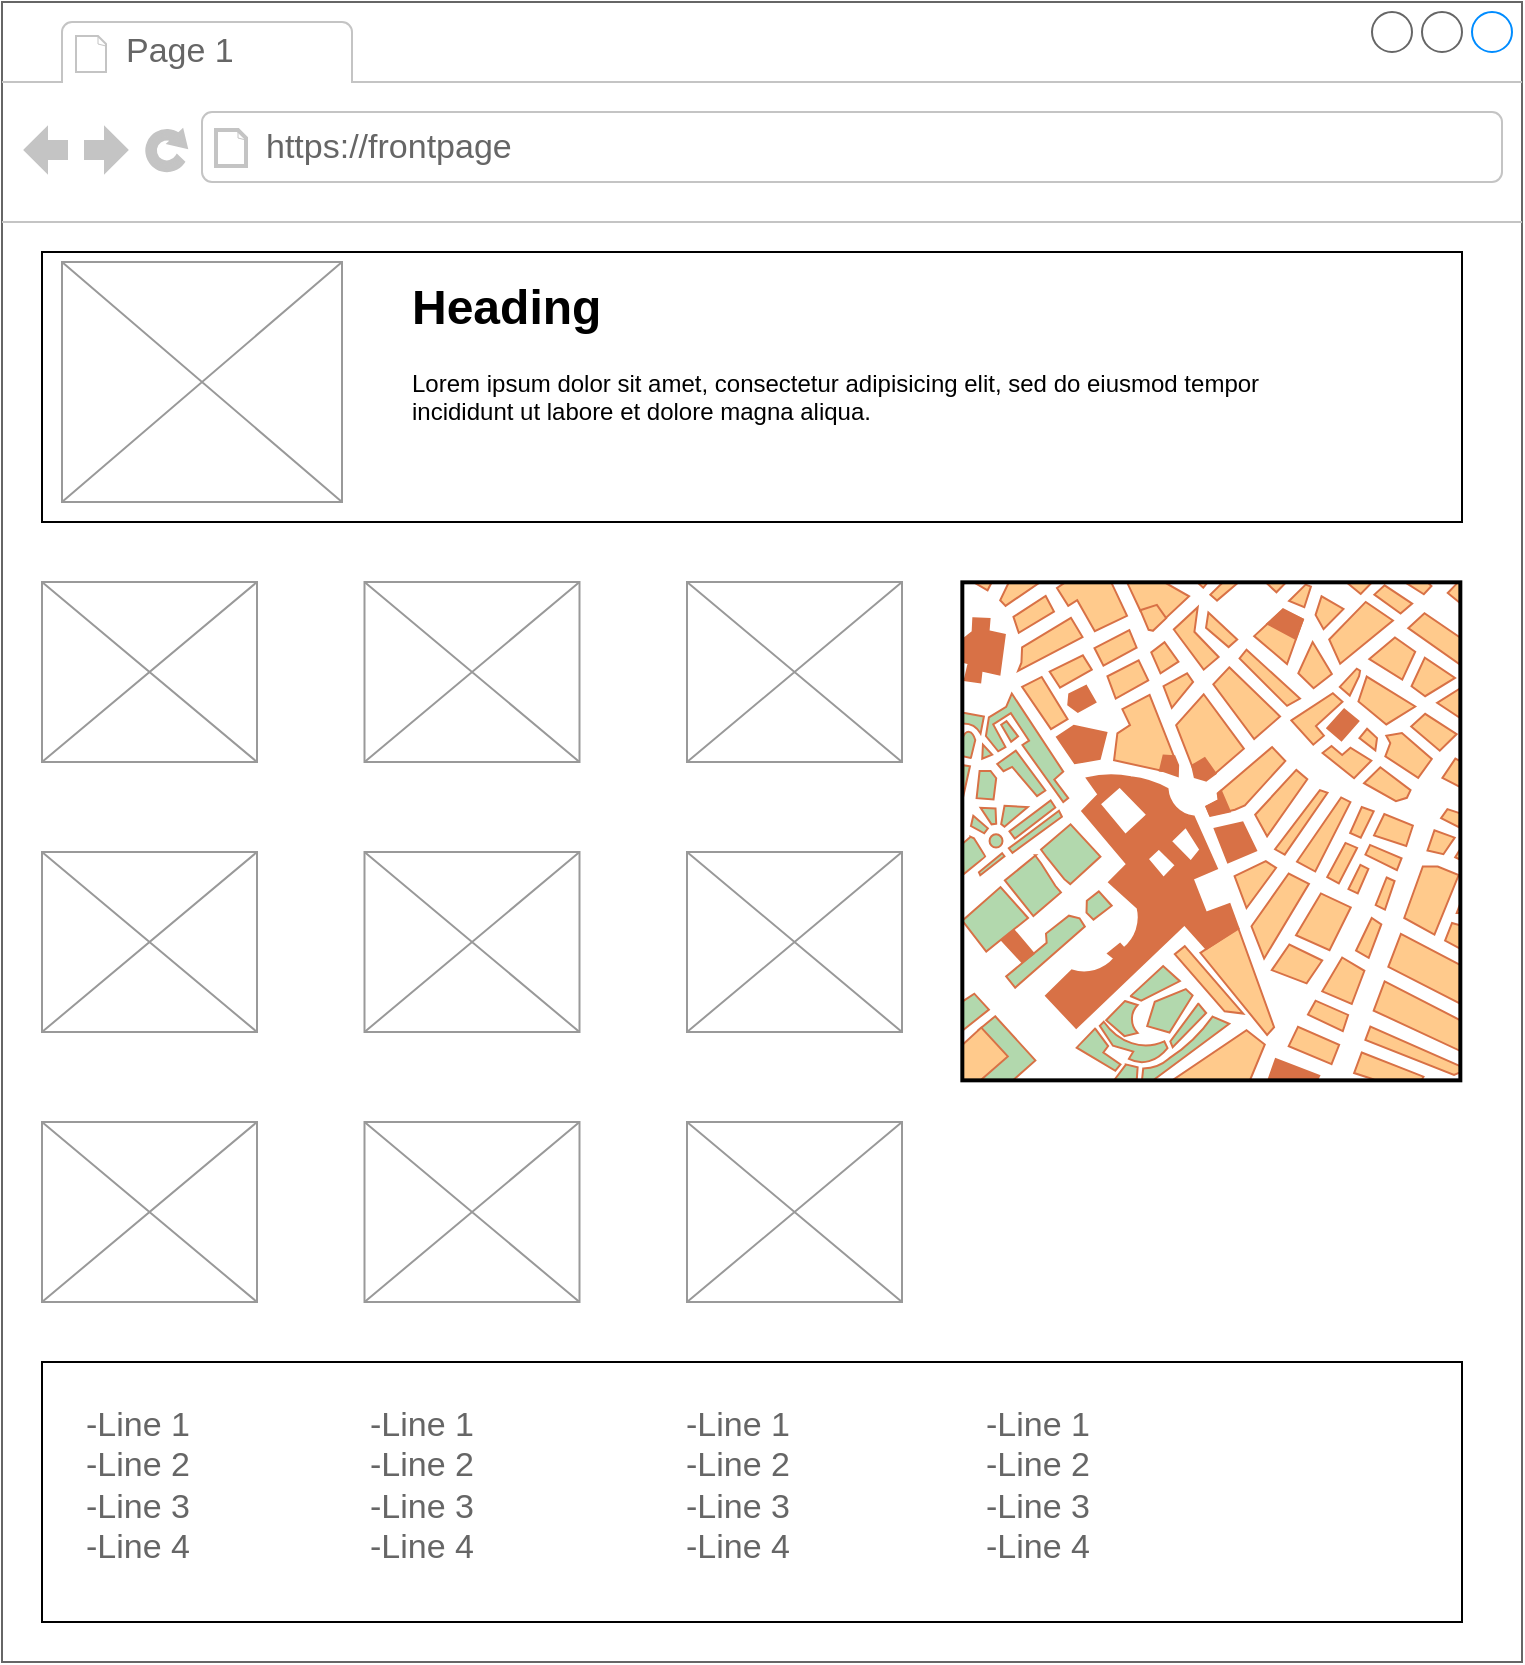 <mxfile version="10.6.6" type="device"><diagram id="rxJBo8ZOHRohzlf3KOr1" name="Page-1"><mxGraphModel dx="1152" dy="796" grid="1" gridSize="10" guides="1" tooltips="1" connect="1" arrows="1" fold="1" page="1" pageScale="1" pageWidth="850" pageHeight="1100" math="0" shadow="0"><root><mxCell id="0"/><mxCell id="1" parent="0"/><mxCell id="-W2OI5PVL0m5jPTXvvUA-1" value="" style="strokeWidth=1;shadow=0;dashed=0;align=center;html=1;shape=mxgraph.mockup.containers.browserWindow;rSize=0;fillColor=#ffffff;strokeColor=#666666;strokeColor2=#008cff;strokeColor3=#c4c4c4;mainText=,;recursiveResize=0;" vertex="1" parent="1"><mxGeometry x="50" y="30" width="760" height="830" as="geometry"/></mxCell><mxCell id="-W2OI5PVL0m5jPTXvvUA-5" value="" style="rounded=0;whiteSpace=wrap;html=1;" vertex="1" parent="-W2OI5PVL0m5jPTXvvUA-1"><mxGeometry x="20" y="125" width="710" height="135" as="geometry"/></mxCell><mxCell id="-W2OI5PVL0m5jPTXvvUA-2" value="Page 1" style="strokeWidth=1;shadow=0;dashed=0;align=center;html=1;shape=mxgraph.mockup.containers.anchor;fontSize=17;fontColor=#666666;align=left;" vertex="1" parent="-W2OI5PVL0m5jPTXvvUA-1"><mxGeometry x="60" y="12" width="110" height="26" as="geometry"/></mxCell><mxCell id="-W2OI5PVL0m5jPTXvvUA-3" value="https://frontpage" style="strokeWidth=1;shadow=0;dashed=0;align=center;html=1;shape=mxgraph.mockup.containers.anchor;rSize=0;fontSize=17;fontColor=#666666;align=left;" vertex="1" parent="-W2OI5PVL0m5jPTXvvUA-1"><mxGeometry x="130" y="60" width="250" height="26" as="geometry"/></mxCell><mxCell id="-W2OI5PVL0m5jPTXvvUA-4" value="" style="verticalLabelPosition=bottom;shadow=0;dashed=0;align=center;html=1;verticalAlign=top;strokeWidth=1;shape=mxgraph.mockup.graphics.simpleIcon;strokeColor=#999999;fillColor=#ffffff;" vertex="1" parent="-W2OI5PVL0m5jPTXvvUA-1"><mxGeometry x="30" y="130" width="140" height="120" as="geometry"/></mxCell><mxCell id="-W2OI5PVL0m5jPTXvvUA-7" value="&lt;h1&gt;Heading&lt;/h1&gt;&lt;p&gt;Lorem ipsum dolor sit amet, consectetur adipisicing elit, sed do eiusmod tempor incididunt ut labore et dolore magna aliqua.&lt;/p&gt;" style="text;html=1;strokeColor=none;fillColor=none;spacing=5;spacingTop=-20;whiteSpace=wrap;overflow=hidden;rounded=0;" vertex="1" parent="-W2OI5PVL0m5jPTXvvUA-1"><mxGeometry x="200" y="132.5" width="470" height="120" as="geometry"/></mxCell><mxCell id="-W2OI5PVL0m5jPTXvvUA-17" value="" style="group" vertex="1" connectable="0" parent="-W2OI5PVL0m5jPTXvvUA-1"><mxGeometry x="20" y="290" width="430" height="360" as="geometry"/></mxCell><mxCell id="-W2OI5PVL0m5jPTXvvUA-8" value="" style="verticalLabelPosition=bottom;shadow=0;dashed=0;align=center;html=1;verticalAlign=top;strokeWidth=1;shape=mxgraph.mockup.graphics.simpleIcon;strokeColor=#999999;fillColor=#ffffff;" vertex="1" parent="-W2OI5PVL0m5jPTXvvUA-17"><mxGeometry width="107.5" height="90" as="geometry"/></mxCell><mxCell id="-W2OI5PVL0m5jPTXvvUA-9" value="" style="verticalLabelPosition=bottom;shadow=0;dashed=0;align=center;html=1;verticalAlign=top;strokeWidth=1;shape=mxgraph.mockup.graphics.simpleIcon;strokeColor=#999999;fillColor=#ffffff;" vertex="1" parent="-W2OI5PVL0m5jPTXvvUA-17"><mxGeometry x="161.25" width="107.5" height="90" as="geometry"/></mxCell><mxCell id="-W2OI5PVL0m5jPTXvvUA-10" value="" style="verticalLabelPosition=bottom;shadow=0;dashed=0;align=center;html=1;verticalAlign=top;strokeWidth=1;shape=mxgraph.mockup.graphics.simpleIcon;strokeColor=#999999;fillColor=#ffffff;" vertex="1" parent="-W2OI5PVL0m5jPTXvvUA-17"><mxGeometry x="322.5" width="107.5" height="90" as="geometry"/></mxCell><mxCell id="-W2OI5PVL0m5jPTXvvUA-11" value="" style="verticalLabelPosition=bottom;shadow=0;dashed=0;align=center;html=1;verticalAlign=top;strokeWidth=1;shape=mxgraph.mockup.graphics.simpleIcon;strokeColor=#999999;fillColor=#ffffff;" vertex="1" parent="-W2OI5PVL0m5jPTXvvUA-17"><mxGeometry y="135" width="107.5" height="90" as="geometry"/></mxCell><mxCell id="-W2OI5PVL0m5jPTXvvUA-12" value="" style="verticalLabelPosition=bottom;shadow=0;dashed=0;align=center;html=1;verticalAlign=top;strokeWidth=1;shape=mxgraph.mockup.graphics.simpleIcon;strokeColor=#999999;fillColor=#ffffff;" vertex="1" parent="-W2OI5PVL0m5jPTXvvUA-17"><mxGeometry x="161.25" y="135" width="107.5" height="90" as="geometry"/></mxCell><mxCell id="-W2OI5PVL0m5jPTXvvUA-13" value="" style="verticalLabelPosition=bottom;shadow=0;dashed=0;align=center;html=1;verticalAlign=top;strokeWidth=1;shape=mxgraph.mockup.graphics.simpleIcon;strokeColor=#999999;fillColor=#ffffff;" vertex="1" parent="-W2OI5PVL0m5jPTXvvUA-17"><mxGeometry x="322.5" y="135" width="107.5" height="90" as="geometry"/></mxCell><mxCell id="-W2OI5PVL0m5jPTXvvUA-14" value="" style="verticalLabelPosition=bottom;shadow=0;dashed=0;align=center;html=1;verticalAlign=top;strokeWidth=1;shape=mxgraph.mockup.graphics.simpleIcon;strokeColor=#999999;fillColor=#ffffff;" vertex="1" parent="-W2OI5PVL0m5jPTXvvUA-17"><mxGeometry y="270" width="107.5" height="90" as="geometry"/></mxCell><mxCell id="-W2OI5PVL0m5jPTXvvUA-15" value="" style="verticalLabelPosition=bottom;shadow=0;dashed=0;align=center;html=1;verticalAlign=top;strokeWidth=1;shape=mxgraph.mockup.graphics.simpleIcon;strokeColor=#999999;fillColor=#ffffff;" vertex="1" parent="-W2OI5PVL0m5jPTXvvUA-17"><mxGeometry x="161.25" y="270" width="107.5" height="90" as="geometry"/></mxCell><mxCell id="-W2OI5PVL0m5jPTXvvUA-16" value="" style="verticalLabelPosition=bottom;shadow=0;dashed=0;align=center;html=1;verticalAlign=top;strokeWidth=1;shape=mxgraph.mockup.graphics.simpleIcon;strokeColor=#999999;fillColor=#ffffff;" vertex="1" parent="-W2OI5PVL0m5jPTXvvUA-17"><mxGeometry x="322.5" y="270" width="107.5" height="90" as="geometry"/></mxCell><mxCell id="-W2OI5PVL0m5jPTXvvUA-18" value="" style="verticalLabelPosition=bottom;shadow=0;dashed=0;align=center;html=1;verticalAlign=top;strokeWidth=1;shape=mxgraph.mockup.misc.map;" vertex="1" parent="-W2OI5PVL0m5jPTXvvUA-1"><mxGeometry x="480" y="290" width="250" height="250" as="geometry"/></mxCell><mxCell id="-W2OI5PVL0m5jPTXvvUA-19" value="" style="rounded=0;whiteSpace=wrap;html=1;" vertex="1" parent="-W2OI5PVL0m5jPTXvvUA-1"><mxGeometry x="20" y="680" width="710" height="130" as="geometry"/></mxCell><mxCell id="-W2OI5PVL0m5jPTXvvUA-20" value="-Line 1&#xA;-Line 2&#xA;-Line 3&#xA;-Line 4" style="strokeWidth=1;shadow=0;dashed=0;align=center;html=1;shape=mxgraph.mockup.text.bulletedList;textColor=#666666;mainText=,,,,;textSize=17;bulletStyle=none;strokeColor=none;fillColor=none;align=left;verticalAlign=top;fontSize=17;fontColor=#666666;" vertex="1" parent="-W2OI5PVL0m5jPTXvvUA-1"><mxGeometry x="40" y="695" width="110" height="100" as="geometry"/></mxCell><mxCell id="-W2OI5PVL0m5jPTXvvUA-21" value="-Line 1&#xA;-Line 2&#xA;-Line 3&#xA;-Line 4" style="strokeWidth=1;shadow=0;dashed=0;align=center;html=1;shape=mxgraph.mockup.text.bulletedList;textColor=#666666;mainText=,,,,;textSize=17;bulletStyle=none;strokeColor=none;fillColor=none;align=left;verticalAlign=top;fontSize=17;fontColor=#666666;" vertex="1" parent="-W2OI5PVL0m5jPTXvvUA-1"><mxGeometry x="181.5" y="695" width="110" height="100" as="geometry"/></mxCell><mxCell id="-W2OI5PVL0m5jPTXvvUA-22" value="-Line 1&#xA;-Line 2&#xA;-Line 3&#xA;-Line 4" style="strokeWidth=1;shadow=0;dashed=0;align=center;html=1;shape=mxgraph.mockup.text.bulletedList;textColor=#666666;mainText=,,,,;textSize=17;bulletStyle=none;strokeColor=none;fillColor=none;align=left;verticalAlign=top;fontSize=17;fontColor=#666666;" vertex="1" parent="-W2OI5PVL0m5jPTXvvUA-1"><mxGeometry x="340" y="695" width="110" height="100" as="geometry"/></mxCell><mxCell id="-W2OI5PVL0m5jPTXvvUA-23" value="-Line 1&#xA;-Line 2&#xA;-Line 3&#xA;-Line 4" style="strokeWidth=1;shadow=0;dashed=0;align=center;html=1;shape=mxgraph.mockup.text.bulletedList;textColor=#666666;mainText=,,,,;textSize=17;bulletStyle=none;strokeColor=none;fillColor=none;align=left;verticalAlign=top;fontSize=17;fontColor=#666666;" vertex="1" parent="-W2OI5PVL0m5jPTXvvUA-1"><mxGeometry x="490" y="695" width="110" height="100" as="geometry"/></mxCell></root></mxGraphModel></diagram></mxfile>